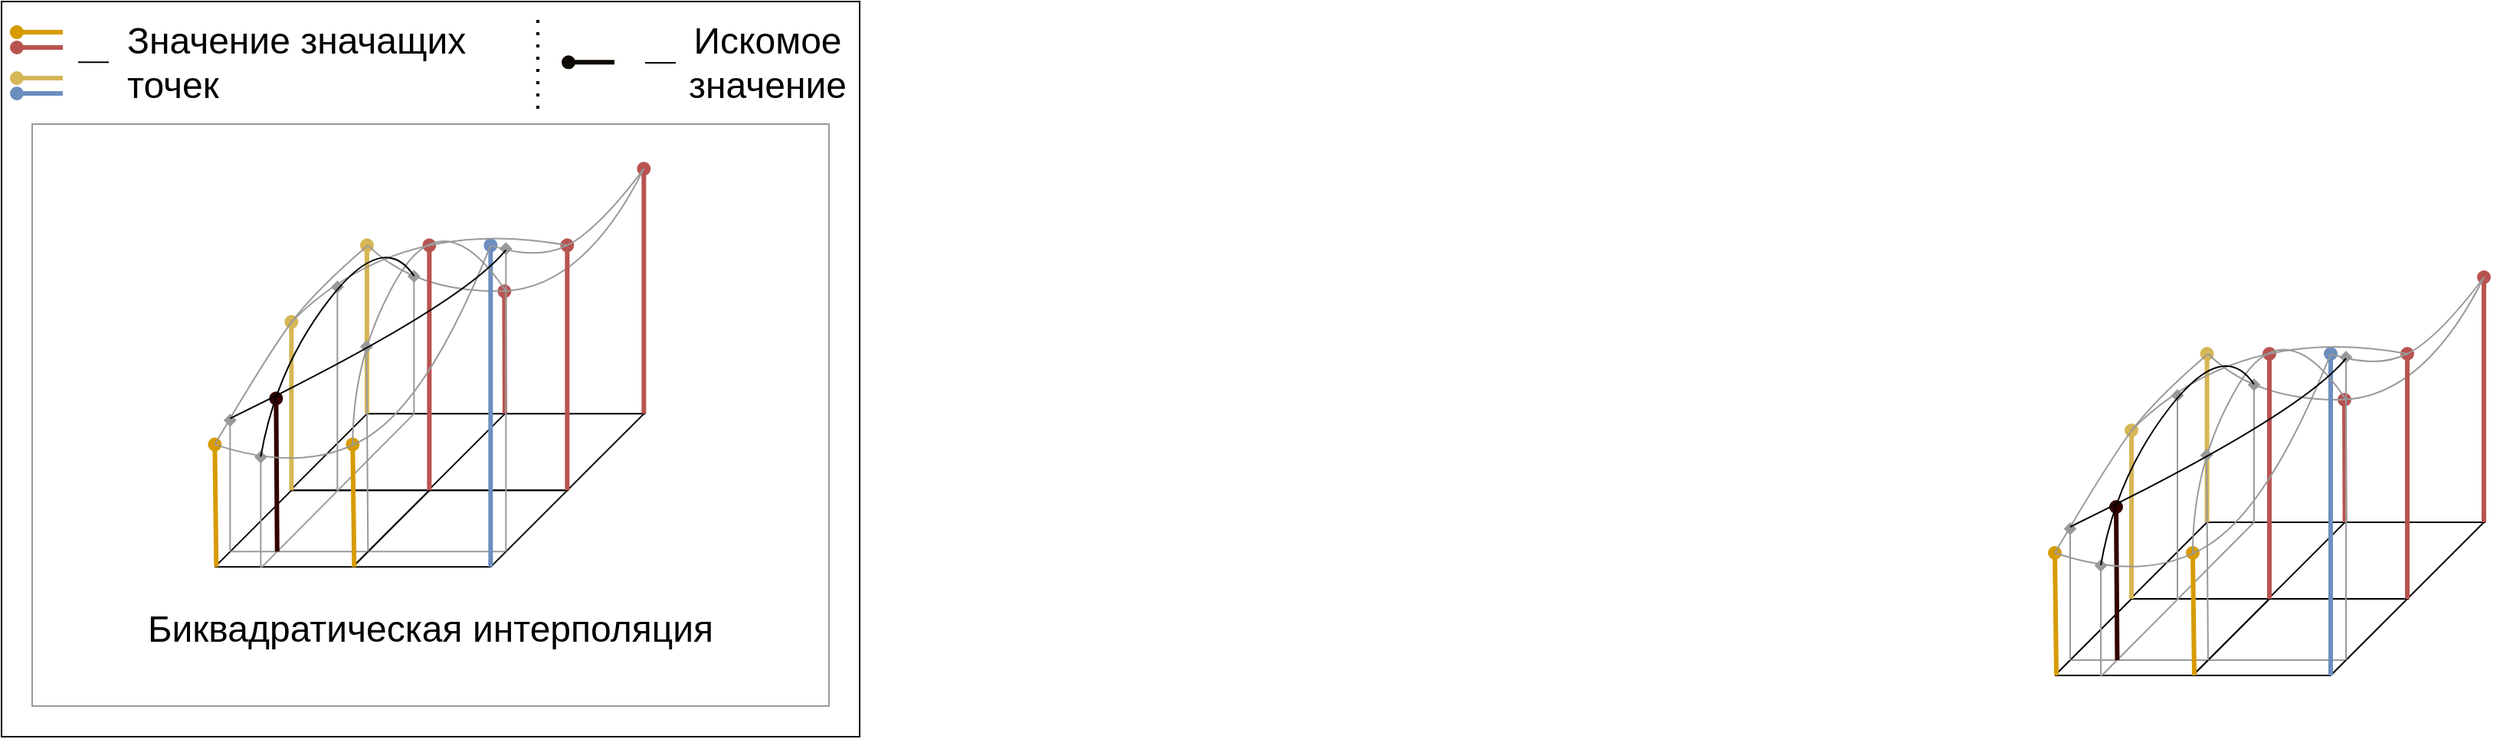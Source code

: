 <mxfile version="14.6.7" type="device"><diagram id="-4lXqh-0PWL5ccS_a5Df" name="Page-1"><mxGraphModel dx="2370" dy="1175" grid="1" gridSize="10" guides="1" tooltips="1" connect="1" arrows="1" fold="1" page="1" pageScale="1" pageWidth="1169" pageHeight="827" math="0" shadow="0"><root><mxCell id="0"/><mxCell id="1" parent="0"/><mxCell id="HJSxzOpYitFrwOsImRiP-1" value="" style="rounded=0;whiteSpace=wrap;html=1;" parent="1" vertex="1"><mxGeometry x="200" y="120" width="560" height="480" as="geometry"/></mxCell><mxCell id="HJSxzOpYitFrwOsImRiP-3" value="" style="rounded=0;whiteSpace=wrap;html=1;strokeColor=#999999;" parent="1" vertex="1"><mxGeometry x="220" y="200" width="520" height="380" as="geometry"/></mxCell><mxCell id="HJSxzOpYitFrwOsImRiP-25" value="" style="endArrow=oval;html=1;entryX=0;entryY=0.5;entryDx=0;entryDy=0;endFill=1;strokeWidth=3;fillColor=#ffe6cc;strokeColor=#d79b00;" parent="1" edge="1"><mxGeometry width="50" height="50" relative="1" as="geometry"><mxPoint x="240" y="140" as="sourcePoint"/><mxPoint x="210" y="140" as="targetPoint"/></mxGeometry></mxCell><mxCell id="HJSxzOpYitFrwOsImRiP-26" value="" style="endArrow=oval;html=1;endFill=1;strokeWidth=3;fillColor=#dae8fc;strokeColor=#6c8ebf;entryX=0;entryY=0.5;entryDx=0;entryDy=0;" parent="1" edge="1"><mxGeometry width="50" height="50" relative="1" as="geometry"><mxPoint x="240" y="180" as="sourcePoint"/><mxPoint x="210" y="180" as="targetPoint"/></mxGeometry></mxCell><mxCell id="HJSxzOpYitFrwOsImRiP-29" value="" style="endArrow=none;html=1;strokeWidth=1;fontSize=25;entryX=1;entryY=0.5;entryDx=0;entryDy=0;exitX=0;exitY=0.5;exitDx=0;exitDy=0;" parent="1" edge="1"><mxGeometry width="50" height="50" relative="1" as="geometry"><mxPoint x="250" y="159.66" as="sourcePoint"/><mxPoint x="270" y="159.66" as="targetPoint"/></mxGeometry></mxCell><mxCell id="HJSxzOpYitFrwOsImRiP-32" value="Значение значащих&lt;br&gt;точек" style="text;html=1;strokeColor=none;fillColor=none;align=left;verticalAlign=middle;whiteSpace=wrap;rounded=0;labelBackgroundColor=none;fontSize=24;" parent="1" vertex="1"><mxGeometry x="280" y="150" width="350" height="20" as="geometry"/></mxCell><mxCell id="HJSxzOpYitFrwOsImRiP-40" value="" style="endArrow=none;html=1;strokeWidth=1;fontSize=24;entryX=1;entryY=0.5;entryDx=0;entryDy=0;exitX=0;exitY=0.5;exitDx=0;exitDy=0;" parent="1" edge="1"><mxGeometry width="50" height="50" relative="1" as="geometry"><mxPoint x="620" y="160" as="sourcePoint"/><mxPoint x="640" y="160" as="targetPoint"/></mxGeometry></mxCell><mxCell id="HJSxzOpYitFrwOsImRiP-41" value="Искомое значение" style="text;html=1;strokeColor=none;fillColor=none;align=center;verticalAlign=middle;whiteSpace=wrap;rounded=0;labelBackgroundColor=none;fontSize=24;" parent="1" vertex="1"><mxGeometry x="650" y="150" width="100" height="20" as="geometry"/></mxCell><mxCell id="HJSxzOpYitFrwOsImRiP-47" value="" style="endArrow=none;dashed=1;html=1;dashPattern=1 3;strokeWidth=2;fontSize=24;entryX=0.5;entryY=0;entryDx=0;entryDy=0;exitX=0.5;exitY=1;exitDx=0;exitDy=0;" parent="1" edge="1"><mxGeometry width="50" height="50" relative="1" as="geometry"><mxPoint x="550" y="190" as="sourcePoint"/><mxPoint x="550" y="130" as="targetPoint"/></mxGeometry></mxCell><mxCell id="CwhHVLE3A6wvsUV2nrfS-10" value="" style="group" parent="1" vertex="1" connectable="0"><mxGeometry x="240.0" y="240" width="660" height="330" as="geometry"/></mxCell><mxCell id="HJSxzOpYitFrwOsImRiP-18" value="Биквадратическая интерполяция" style="text;html=1;strokeColor=none;fillColor=none;align=center;verticalAlign=middle;whiteSpace=wrap;rounded=0;labelBackgroundColor=none;fontSize=24;" parent="CwhHVLE3A6wvsUV2nrfS-10" vertex="1"><mxGeometry x="20" y="280" width="440" height="20" as="geometry"/></mxCell><mxCell id="CwhHVLE3A6wvsUV2nrfS-17" value="" style="endArrow=oval;html=1;entryX=0;entryY=0.5;entryDx=0;entryDy=0;endFill=1;strokeWidth=3;fillColor=#ffe6cc;strokeColor=#0D0900;" parent="1" edge="1"><mxGeometry width="50" height="50" relative="1" as="geometry"><mxPoint x="600" y="159.66" as="sourcePoint"/><mxPoint x="570" y="159.66" as="targetPoint"/></mxGeometry></mxCell><mxCell id="w45hjgd6UTXqlvElqUaR-13" value="" style="endArrow=oval;html=1;entryX=0;entryY=0.5;entryDx=0;entryDy=0;endFill=1;strokeWidth=3;fillColor=#ffe6cc;strokeColor=#d79b00;" parent="1" edge="1"><mxGeometry width="50" height="50" relative="1" as="geometry"><mxPoint x="240" y="140" as="sourcePoint"/><mxPoint x="210" y="140" as="targetPoint"/></mxGeometry></mxCell><mxCell id="w45hjgd6UTXqlvElqUaR-14" value="" style="endArrow=oval;html=1;entryX=0;entryY=0.5;entryDx=0;entryDy=0;endFill=1;strokeWidth=3;fillColor=#f8cecc;strokeColor=#b85450;" parent="1" edge="1"><mxGeometry width="50" height="50" relative="1" as="geometry"><mxPoint x="240" y="150" as="sourcePoint"/><mxPoint x="210" y="150" as="targetPoint"/></mxGeometry></mxCell><mxCell id="w45hjgd6UTXqlvElqUaR-36" value="" style="endArrow=oval;html=1;entryX=0;entryY=0.5;entryDx=0;entryDy=0;endFill=1;strokeWidth=3;fillColor=#fff2cc;strokeColor=#d6b656;" parent="1" edge="1"><mxGeometry width="50" height="50" relative="1" as="geometry"><mxPoint x="240" y="170.0" as="sourcePoint"/><mxPoint x="210" y="170.0" as="targetPoint"/></mxGeometry></mxCell><mxCell id="VWwX7R0DvCeg-Mqcx3G7-16" value="" style="endArrow=none;html=1;" edge="1" parent="1"><mxGeometry width="50" height="50" relative="1" as="geometry"><mxPoint x="388.46" y="439.17" as="sourcePoint"/><mxPoint x="438.46" y="389.17" as="targetPoint"/></mxGeometry></mxCell><mxCell id="VWwX7R0DvCeg-Mqcx3G7-17" value="" style="endArrow=none;html=1;" edge="1" parent="1"><mxGeometry width="50" height="50" relative="1" as="geometry"><mxPoint x="478.46" y="439.17" as="sourcePoint"/><mxPoint x="528.46" y="389.17" as="targetPoint"/></mxGeometry></mxCell><mxCell id="VWwX7R0DvCeg-Mqcx3G7-18" value="" style="endArrow=none;html=1;" edge="1" parent="1"><mxGeometry width="50" height="50" relative="1" as="geometry"><mxPoint x="529.46" y="389.17" as="sourcePoint"/><mxPoint x="438.46" y="389.17" as="targetPoint"/></mxGeometry></mxCell><mxCell id="VWwX7R0DvCeg-Mqcx3G7-19" value="" style="endArrow=none;html=1;" edge="1" parent="1"><mxGeometry width="50" height="50" relative="1" as="geometry"><mxPoint x="388.46" y="439.17" as="sourcePoint"/><mxPoint x="478.46" y="439.17" as="targetPoint"/></mxGeometry></mxCell><mxCell id="VWwX7R0DvCeg-Mqcx3G7-21" value="" style="endArrow=oval;html=1;endFill=1;strokeWidth=3;fillColor=#fff2cc;strokeColor=#d6b656;" edge="1" parent="1"><mxGeometry width="50" height="50" relative="1" as="geometry"><mxPoint x="438.46" y="389.17" as="sourcePoint"/><mxPoint x="438.46" y="279.17" as="targetPoint"/></mxGeometry></mxCell><mxCell id="VWwX7R0DvCeg-Mqcx3G7-22" value="" style="endArrow=oval;html=1;endFill=1;strokeWidth=3;fillColor=#f8cecc;strokeColor=#b85450;" edge="1" parent="1"><mxGeometry width="50" height="50" relative="1" as="geometry"><mxPoint x="528.46" y="389.17" as="sourcePoint"/><mxPoint x="528.17" y="309.17" as="targetPoint"/></mxGeometry></mxCell><mxCell id="VWwX7R0DvCeg-Mqcx3G7-59" value="" style="endArrow=none;html=1;" edge="1" parent="1"><mxGeometry width="50" height="50" relative="1" as="geometry"><mxPoint x="569.17" y="439.17" as="sourcePoint"/><mxPoint x="619.17" y="389.17" as="targetPoint"/></mxGeometry></mxCell><mxCell id="VWwX7R0DvCeg-Mqcx3G7-60" value="" style="endArrow=none;html=1;" edge="1" parent="1"><mxGeometry width="50" height="50" relative="1" as="geometry"><mxPoint x="620.17" y="389.17" as="sourcePoint"/><mxPoint x="529.17" y="389.17" as="targetPoint"/></mxGeometry></mxCell><mxCell id="VWwX7R0DvCeg-Mqcx3G7-61" value="" style="endArrow=none;html=1;" edge="1" parent="1"><mxGeometry width="50" height="50" relative="1" as="geometry"><mxPoint x="479.17" y="439.17" as="sourcePoint"/><mxPoint x="569.17" y="439.17" as="targetPoint"/></mxGeometry></mxCell><mxCell id="VWwX7R0DvCeg-Mqcx3G7-64" value="" style="endArrow=oval;html=1;endFill=1;strokeWidth=3;fillColor=#f8cecc;strokeColor=#b85450;" edge="1" parent="1"><mxGeometry width="50" height="50" relative="1" as="geometry"><mxPoint x="619.17" y="389.17" as="sourcePoint"/><mxPoint x="619.17" y="229.17" as="targetPoint"/></mxGeometry></mxCell><mxCell id="VWwX7R0DvCeg-Mqcx3G7-79" value="" style="endArrow=none;html=1;" edge="1" parent="1"><mxGeometry width="50" height="50" relative="1" as="geometry"><mxPoint x="339.17" y="489.17" as="sourcePoint"/><mxPoint x="389.17" y="439.17" as="targetPoint"/></mxGeometry></mxCell><mxCell id="VWwX7R0DvCeg-Mqcx3G7-80" value="" style="endArrow=none;html=1;" edge="1" parent="1"><mxGeometry width="50" height="50" relative="1" as="geometry"><mxPoint x="429.17" y="489.17" as="sourcePoint"/><mxPoint x="479.17" y="439.17" as="targetPoint"/></mxGeometry></mxCell><mxCell id="VWwX7R0DvCeg-Mqcx3G7-81" value="" style="endArrow=none;html=1;" edge="1" parent="1"><mxGeometry width="50" height="50" relative="1" as="geometry"><mxPoint x="480.17" y="439.17" as="sourcePoint"/><mxPoint x="389.17" y="439.17" as="targetPoint"/></mxGeometry></mxCell><mxCell id="VWwX7R0DvCeg-Mqcx3G7-82" value="" style="endArrow=none;html=1;" edge="1" parent="1"><mxGeometry width="50" height="50" relative="1" as="geometry"><mxPoint x="339.17" y="489.17" as="sourcePoint"/><mxPoint x="429.17" y="489.17" as="targetPoint"/></mxGeometry></mxCell><mxCell id="VWwX7R0DvCeg-Mqcx3G7-83" value="" style="endArrow=oval;html=1;endFill=1;strokeWidth=3;fillColor=#ffe6cc;strokeColor=#d79b00;" edge="1" parent="1"><mxGeometry width="50" height="50" relative="1" as="geometry"><mxPoint x="340.17" y="489.17" as="sourcePoint"/><mxPoint x="339.17" y="409.17" as="targetPoint"/></mxGeometry></mxCell><mxCell id="VWwX7R0DvCeg-Mqcx3G7-84" value="" style="endArrow=oval;html=1;endFill=1;strokeWidth=3;fillColor=#fff2cc;strokeColor=#d6b656;" edge="1" parent="1"><mxGeometry width="50" height="50" relative="1" as="geometry"><mxPoint x="389.17" y="439.17" as="sourcePoint"/><mxPoint x="389.17" y="329.17" as="targetPoint"/></mxGeometry></mxCell><mxCell id="VWwX7R0DvCeg-Mqcx3G7-86" value="" style="endArrow=none;html=1;strokeColor=#999999;" edge="1" parent="1"><mxGeometry width="50" height="50" relative="1" as="geometry"><mxPoint x="369.88" y="489.17" as="sourcePoint"/><mxPoint x="469.17" y="389.17" as="targetPoint"/></mxGeometry></mxCell><mxCell id="VWwX7R0DvCeg-Mqcx3G7-87" value="" style="endArrow=none;html=1;strokeColor=#999999;" edge="1" parent="1"><mxGeometry width="50" height="50" relative="1" as="geometry"><mxPoint x="349.88" y="479.17" as="sourcePoint"/><mxPoint x="529.17" y="479.17" as="targetPoint"/></mxGeometry></mxCell><mxCell id="VWwX7R0DvCeg-Mqcx3G7-99" value="" style="endArrow=oval;html=1;endFill=1;strokeWidth=3;fillColor=#dae8fc;strokeColor=#330000;" edge="1" parent="1"><mxGeometry width="50" height="50" relative="1" as="geometry"><mxPoint x="379.88" y="479.17" as="sourcePoint"/><mxPoint x="379.17" y="379.17" as="targetPoint"/></mxGeometry></mxCell><mxCell id="VWwX7R0DvCeg-Mqcx3G7-100" value="" style="endArrow=none;html=1;" edge="1" parent="1"><mxGeometry width="50" height="50" relative="1" as="geometry"><mxPoint x="429.17" y="489.17" as="sourcePoint"/><mxPoint x="479.17" y="439.17" as="targetPoint"/></mxGeometry></mxCell><mxCell id="VWwX7R0DvCeg-Mqcx3G7-101" value="" style="endArrow=none;html=1;" edge="1" parent="1"><mxGeometry width="50" height="50" relative="1" as="geometry"><mxPoint x="519.17" y="489.17" as="sourcePoint"/><mxPoint x="569.17" y="439.17" as="targetPoint"/></mxGeometry></mxCell><mxCell id="VWwX7R0DvCeg-Mqcx3G7-102" value="" style="endArrow=none;html=1;" edge="1" parent="1"><mxGeometry width="50" height="50" relative="1" as="geometry"><mxPoint x="570.17" y="439.17" as="sourcePoint"/><mxPoint x="479.17" y="439.17" as="targetPoint"/></mxGeometry></mxCell><mxCell id="VWwX7R0DvCeg-Mqcx3G7-103" value="" style="endArrow=none;html=1;" edge="1" parent="1"><mxGeometry width="50" height="50" relative="1" as="geometry"><mxPoint x="429.17" y="489.17" as="sourcePoint"/><mxPoint x="519.17" y="489.17" as="targetPoint"/></mxGeometry></mxCell><mxCell id="VWwX7R0DvCeg-Mqcx3G7-104" value="" style="endArrow=oval;html=1;endFill=1;strokeWidth=3;fillColor=#ffe6cc;strokeColor=#d79b00;" edge="1" parent="1"><mxGeometry width="50" height="50" relative="1" as="geometry"><mxPoint x="430.17" y="489.17" as="sourcePoint"/><mxPoint x="429.17" y="409.17" as="targetPoint"/></mxGeometry></mxCell><mxCell id="VWwX7R0DvCeg-Mqcx3G7-122" value="" style="curved=1;endArrow=none;html=1;strokeColor=#999999;endFill=0;" edge="1" parent="1"><mxGeometry width="50" height="50" relative="1" as="geometry"><mxPoint x="339.17" y="409.17" as="sourcePoint"/><mxPoint x="439.17" y="279.17" as="targetPoint"/><Array as="points"><mxPoint x="373.17" y="351.17"/><mxPoint x="404.17" y="309.17"/></Array></mxGeometry></mxCell><mxCell id="VWwX7R0DvCeg-Mqcx3G7-127" value="" style="curved=1;endArrow=none;html=1;strokeColor=#999999;endFill=0;" edge="1" parent="1"><mxGeometry width="50" height="50" relative="1" as="geometry"><mxPoint x="439.17" y="279.17" as="sourcePoint"/><mxPoint x="619.17" y="229.17" as="targetPoint"/><Array as="points"><mxPoint x="469.17" y="309.17"/><mxPoint x="579.17" y="309.17"/></Array></mxGeometry></mxCell><mxCell id="VWwX7R0DvCeg-Mqcx3G7-128" value="" style="endArrow=oval;html=1;endFill=1;strokeWidth=3;fillColor=#f8cecc;strokeColor=#b85450;" edge="1" parent="1"><mxGeometry width="50" height="50" relative="1" as="geometry"><mxPoint x="479.17" y="439.17" as="sourcePoint"/><mxPoint x="479.17" y="279.17" as="targetPoint"/></mxGeometry></mxCell><mxCell id="VWwX7R0DvCeg-Mqcx3G7-129" value="" style="endArrow=oval;html=1;endFill=1;strokeWidth=3;fillColor=#f8cecc;strokeColor=#b85450;" edge="1" parent="1"><mxGeometry width="50" height="50" relative="1" as="geometry"><mxPoint x="569.17" y="439.17" as="sourcePoint"/><mxPoint x="569.17" y="279.17" as="targetPoint"/></mxGeometry></mxCell><mxCell id="VWwX7R0DvCeg-Mqcx3G7-130" value="" style="endArrow=oval;html=1;endFill=1;strokeWidth=3;fillColor=#dae8fc;strokeColor=#6c8ebf;" edge="1" parent="1"><mxGeometry width="50" height="50" relative="1" as="geometry"><mxPoint x="519.17" y="489.17" as="sourcePoint"/><mxPoint x="519.17" y="279.17" as="targetPoint"/></mxGeometry></mxCell><mxCell id="VWwX7R0DvCeg-Mqcx3G7-132" value="" style="curved=1;endArrow=none;html=1;strokeColor=#999999;endFill=0;" edge="1" parent="1"><mxGeometry width="50" height="50" relative="1" as="geometry"><mxPoint x="429.17" y="409.17" as="sourcePoint"/><mxPoint x="529.17" y="309.17" as="targetPoint"/><Array as="points"><mxPoint x="429.17" y="349.17"/><mxPoint x="489.17" y="249.17"/></Array></mxGeometry></mxCell><mxCell id="VWwX7R0DvCeg-Mqcx3G7-133" value="" style="curved=1;endArrow=none;html=1;strokeColor=#999999;endFill=0;" edge="1" parent="1"><mxGeometry width="50" height="50" relative="1" as="geometry"><mxPoint x="519.17" y="279.17" as="sourcePoint"/><mxPoint x="619.17" y="229.17" as="targetPoint"/><Array as="points"><mxPoint x="549.17" y="289.17"/><mxPoint x="589.17" y="269.17"/></Array></mxGeometry></mxCell><mxCell id="VWwX7R0DvCeg-Mqcx3G7-134" value="" style="curved=1;endArrow=none;html=1;strokeColor=#999999;endFill=0;" edge="1" parent="1"><mxGeometry width="50" height="50" relative="1" as="geometry"><mxPoint x="389.17" y="329.17" as="sourcePoint"/><mxPoint x="569.17" y="279.17" as="targetPoint"/><Array as="points"><mxPoint x="459.17" y="259.17"/></Array></mxGeometry></mxCell><mxCell id="VWwX7R0DvCeg-Mqcx3G7-135" value="" style="curved=1;endArrow=none;html=1;strokeColor=#999999;endFill=0;" edge="1" parent="1"><mxGeometry width="50" height="50" relative="1" as="geometry"><mxPoint x="339.17" y="409.17" as="sourcePoint"/><mxPoint x="519.17" y="279.17" as="targetPoint"/><Array as="points"><mxPoint x="399.17" y="429.17"/><mxPoint x="479.17" y="379.17"/></Array></mxGeometry></mxCell><mxCell id="VWwX7R0DvCeg-Mqcx3G7-137" value="" style="endArrow=diamond;html=1;strokeColor=#999999;endFill=1;" edge="1" parent="1"><mxGeometry width="50" height="50" relative="1" as="geometry"><mxPoint x="369.17" y="489.97" as="sourcePoint"/><mxPoint x="369.17" y="413.17" as="targetPoint"/></mxGeometry></mxCell><mxCell id="VWwX7R0DvCeg-Mqcx3G7-138" value="" style="endArrow=diamond;html=1;strokeColor=#999999;endFill=1;" edge="1" parent="1"><mxGeometry width="50" height="50" relative="1" as="geometry"><mxPoint x="349.17" y="479.17" as="sourcePoint"/><mxPoint x="349.17" y="389.17" as="targetPoint"/></mxGeometry></mxCell><mxCell id="VWwX7R0DvCeg-Mqcx3G7-139" value="" style="endArrow=diamond;html=1;strokeColor=#999999;endFill=1;" edge="1" parent="1"><mxGeometry width="50" height="50" relative="1" as="geometry"><mxPoint x="529.17" y="479.17" as="sourcePoint"/><mxPoint x="529.17" y="277.17" as="targetPoint"/></mxGeometry></mxCell><mxCell id="VWwX7R0DvCeg-Mqcx3G7-140" value="" style="endArrow=diamond;html=1;strokeColor=#999999;endFill=1;" edge="1" parent="1"><mxGeometry width="50" height="50" relative="1" as="geometry"><mxPoint x="439.17" y="479.17" as="sourcePoint"/><mxPoint x="438.17" y="341.17" as="targetPoint"/></mxGeometry></mxCell><mxCell id="VWwX7R0DvCeg-Mqcx3G7-142" value="" style="endArrow=none;html=1;strokeColor=#999999;startArrow=diamond;startFill=1;" edge="1" parent="1"><mxGeometry width="50" height="50" relative="1" as="geometry"><mxPoint x="419.17" y="302.17" as="sourcePoint"/><mxPoint x="419.17" y="439.17" as="targetPoint"/></mxGeometry></mxCell><mxCell id="VWwX7R0DvCeg-Mqcx3G7-143" value="" style="endArrow=none;html=1;strokeColor=#999999;endFill=0;startArrow=diamond;startFill=1;" edge="1" parent="1"><mxGeometry width="50" height="50" relative="1" as="geometry"><mxPoint x="469.17" y="295.17" as="sourcePoint"/><mxPoint x="469.17" y="389.17" as="targetPoint"/></mxGeometry></mxCell><mxCell id="VWwX7R0DvCeg-Mqcx3G7-144" value="" style="curved=1;endArrow=none;html=1;endFill=0;" edge="1" parent="1"><mxGeometry width="50" height="50" relative="1" as="geometry"><mxPoint x="369.17" y="417.17" as="sourcePoint"/><mxPoint x="469.17" y="299.17" as="targetPoint"/><Array as="points"><mxPoint x="379.17" y="359.17"/><mxPoint x="449.17" y="269.17"/></Array></mxGeometry></mxCell><mxCell id="VWwX7R0DvCeg-Mqcx3G7-145" value="" style="curved=1;endArrow=none;html=1;strokeColor=#000000;endFill=0;" edge="1" parent="1"><mxGeometry width="50" height="50" relative="1" as="geometry"><mxPoint x="349.17" y="392.17" as="sourcePoint"/><mxPoint x="529.17" y="282.17" as="targetPoint"/><Array as="points"><mxPoint x="499.17" y="319.17"/></Array></mxGeometry></mxCell><mxCell id="VWwX7R0DvCeg-Mqcx3G7-146" value="" style="endArrow=none;html=1;" edge="1" parent="1"><mxGeometry width="50" height="50" relative="1" as="geometry"><mxPoint x="1589.29" y="510" as="sourcePoint"/><mxPoint x="1639.29" y="460" as="targetPoint"/></mxGeometry></mxCell><mxCell id="VWwX7R0DvCeg-Mqcx3G7-147" value="" style="endArrow=none;html=1;" edge="1" parent="1"><mxGeometry width="50" height="50" relative="1" as="geometry"><mxPoint x="1679.29" y="510" as="sourcePoint"/><mxPoint x="1729.29" y="460" as="targetPoint"/></mxGeometry></mxCell><mxCell id="VWwX7R0DvCeg-Mqcx3G7-148" value="" style="endArrow=none;html=1;" edge="1" parent="1"><mxGeometry width="50" height="50" relative="1" as="geometry"><mxPoint x="1730.29" y="460" as="sourcePoint"/><mxPoint x="1639.29" y="460" as="targetPoint"/></mxGeometry></mxCell><mxCell id="VWwX7R0DvCeg-Mqcx3G7-149" value="" style="endArrow=none;html=1;" edge="1" parent="1"><mxGeometry width="50" height="50" relative="1" as="geometry"><mxPoint x="1589.29" y="510" as="sourcePoint"/><mxPoint x="1679.29" y="510" as="targetPoint"/></mxGeometry></mxCell><mxCell id="VWwX7R0DvCeg-Mqcx3G7-150" value="" style="endArrow=oval;html=1;endFill=1;strokeWidth=3;fillColor=#fff2cc;strokeColor=#d6b656;" edge="1" parent="1"><mxGeometry width="50" height="50" relative="1" as="geometry"><mxPoint x="1639.29" y="460" as="sourcePoint"/><mxPoint x="1639.29" y="350" as="targetPoint"/></mxGeometry></mxCell><mxCell id="VWwX7R0DvCeg-Mqcx3G7-151" value="" style="endArrow=oval;html=1;endFill=1;strokeWidth=3;fillColor=#f8cecc;strokeColor=#b85450;" edge="1" parent="1"><mxGeometry width="50" height="50" relative="1" as="geometry"><mxPoint x="1729.29" y="460" as="sourcePoint"/><mxPoint x="1729" y="380" as="targetPoint"/></mxGeometry></mxCell><mxCell id="VWwX7R0DvCeg-Mqcx3G7-152" value="" style="endArrow=none;html=1;" edge="1" parent="1"><mxGeometry width="50" height="50" relative="1" as="geometry"><mxPoint x="1770" y="510" as="sourcePoint"/><mxPoint x="1820" y="460" as="targetPoint"/></mxGeometry></mxCell><mxCell id="VWwX7R0DvCeg-Mqcx3G7-153" value="" style="endArrow=none;html=1;" edge="1" parent="1"><mxGeometry width="50" height="50" relative="1" as="geometry"><mxPoint x="1821" y="460" as="sourcePoint"/><mxPoint x="1730" y="460" as="targetPoint"/></mxGeometry></mxCell><mxCell id="VWwX7R0DvCeg-Mqcx3G7-154" value="" style="endArrow=none;html=1;" edge="1" parent="1"><mxGeometry width="50" height="50" relative="1" as="geometry"><mxPoint x="1680" y="510" as="sourcePoint"/><mxPoint x="1770" y="510" as="targetPoint"/></mxGeometry></mxCell><mxCell id="VWwX7R0DvCeg-Mqcx3G7-155" value="" style="endArrow=oval;html=1;endFill=1;strokeWidth=3;fillColor=#f8cecc;strokeColor=#b85450;" edge="1" parent="1"><mxGeometry width="50" height="50" relative="1" as="geometry"><mxPoint x="1820" y="460" as="sourcePoint"/><mxPoint x="1820" y="300" as="targetPoint"/></mxGeometry></mxCell><mxCell id="VWwX7R0DvCeg-Mqcx3G7-156" value="" style="endArrow=none;html=1;" edge="1" parent="1"><mxGeometry width="50" height="50" relative="1" as="geometry"><mxPoint x="1540" y="560" as="sourcePoint"/><mxPoint x="1590" y="510" as="targetPoint"/></mxGeometry></mxCell><mxCell id="VWwX7R0DvCeg-Mqcx3G7-157" value="" style="endArrow=none;html=1;" edge="1" parent="1"><mxGeometry width="50" height="50" relative="1" as="geometry"><mxPoint x="1630" y="560" as="sourcePoint"/><mxPoint x="1680" y="510" as="targetPoint"/></mxGeometry></mxCell><mxCell id="VWwX7R0DvCeg-Mqcx3G7-158" value="" style="endArrow=none;html=1;" edge="1" parent="1"><mxGeometry width="50" height="50" relative="1" as="geometry"><mxPoint x="1681" y="510" as="sourcePoint"/><mxPoint x="1590" y="510" as="targetPoint"/></mxGeometry></mxCell><mxCell id="VWwX7R0DvCeg-Mqcx3G7-159" value="" style="endArrow=none;html=1;" edge="1" parent="1"><mxGeometry width="50" height="50" relative="1" as="geometry"><mxPoint x="1540" y="560" as="sourcePoint"/><mxPoint x="1630" y="560" as="targetPoint"/></mxGeometry></mxCell><mxCell id="VWwX7R0DvCeg-Mqcx3G7-160" value="" style="endArrow=oval;html=1;endFill=1;strokeWidth=3;fillColor=#ffe6cc;strokeColor=#d79b00;" edge="1" parent="1"><mxGeometry width="50" height="50" relative="1" as="geometry"><mxPoint x="1541" y="560" as="sourcePoint"/><mxPoint x="1540" y="480" as="targetPoint"/></mxGeometry></mxCell><mxCell id="VWwX7R0DvCeg-Mqcx3G7-161" value="" style="endArrow=oval;html=1;endFill=1;strokeWidth=3;fillColor=#fff2cc;strokeColor=#d6b656;" edge="1" parent="1"><mxGeometry width="50" height="50" relative="1" as="geometry"><mxPoint x="1590" y="510" as="sourcePoint"/><mxPoint x="1590" y="400" as="targetPoint"/></mxGeometry></mxCell><mxCell id="VWwX7R0DvCeg-Mqcx3G7-162" value="" style="endArrow=none;html=1;strokeColor=#999999;" edge="1" parent="1"><mxGeometry width="50" height="50" relative="1" as="geometry"><mxPoint x="1570.71" y="560" as="sourcePoint"/><mxPoint x="1670" y="460" as="targetPoint"/></mxGeometry></mxCell><mxCell id="VWwX7R0DvCeg-Mqcx3G7-163" value="" style="endArrow=none;html=1;strokeColor=#999999;" edge="1" parent="1"><mxGeometry width="50" height="50" relative="1" as="geometry"><mxPoint x="1550.71" y="550" as="sourcePoint"/><mxPoint x="1730" y="550" as="targetPoint"/></mxGeometry></mxCell><mxCell id="VWwX7R0DvCeg-Mqcx3G7-164" value="" style="endArrow=oval;html=1;endFill=1;strokeWidth=3;fillColor=#dae8fc;strokeColor=#330000;" edge="1" parent="1"><mxGeometry width="50" height="50" relative="1" as="geometry"><mxPoint x="1580.71" y="550" as="sourcePoint"/><mxPoint x="1580" y="450" as="targetPoint"/></mxGeometry></mxCell><mxCell id="VWwX7R0DvCeg-Mqcx3G7-165" value="" style="endArrow=none;html=1;" edge="1" parent="1"><mxGeometry width="50" height="50" relative="1" as="geometry"><mxPoint x="1630" y="560" as="sourcePoint"/><mxPoint x="1680" y="510" as="targetPoint"/></mxGeometry></mxCell><mxCell id="VWwX7R0DvCeg-Mqcx3G7-166" value="" style="endArrow=none;html=1;" edge="1" parent="1"><mxGeometry width="50" height="50" relative="1" as="geometry"><mxPoint x="1720" y="560" as="sourcePoint"/><mxPoint x="1770" y="510" as="targetPoint"/></mxGeometry></mxCell><mxCell id="VWwX7R0DvCeg-Mqcx3G7-167" value="" style="endArrow=none;html=1;" edge="1" parent="1"><mxGeometry width="50" height="50" relative="1" as="geometry"><mxPoint x="1771" y="510" as="sourcePoint"/><mxPoint x="1680" y="510" as="targetPoint"/></mxGeometry></mxCell><mxCell id="VWwX7R0DvCeg-Mqcx3G7-168" value="" style="endArrow=none;html=1;" edge="1" parent="1"><mxGeometry width="50" height="50" relative="1" as="geometry"><mxPoint x="1630" y="560" as="sourcePoint"/><mxPoint x="1720" y="560" as="targetPoint"/></mxGeometry></mxCell><mxCell id="VWwX7R0DvCeg-Mqcx3G7-169" value="" style="endArrow=oval;html=1;endFill=1;strokeWidth=3;fillColor=#ffe6cc;strokeColor=#d79b00;" edge="1" parent="1"><mxGeometry width="50" height="50" relative="1" as="geometry"><mxPoint x="1631" y="560" as="sourcePoint"/><mxPoint x="1630" y="480" as="targetPoint"/></mxGeometry></mxCell><mxCell id="VWwX7R0DvCeg-Mqcx3G7-170" value="" style="curved=1;endArrow=none;html=1;strokeColor=#999999;endFill=0;" edge="1" parent="1"><mxGeometry width="50" height="50" relative="1" as="geometry"><mxPoint x="1540" y="480" as="sourcePoint"/><mxPoint x="1640" y="350" as="targetPoint"/><Array as="points"><mxPoint x="1574" y="422"/><mxPoint x="1605" y="380"/></Array></mxGeometry></mxCell><mxCell id="VWwX7R0DvCeg-Mqcx3G7-171" value="" style="curved=1;endArrow=none;html=1;strokeColor=#999999;endFill=0;" edge="1" parent="1"><mxGeometry width="50" height="50" relative="1" as="geometry"><mxPoint x="1640" y="350" as="sourcePoint"/><mxPoint x="1820" y="300" as="targetPoint"/><Array as="points"><mxPoint x="1670" y="380"/><mxPoint x="1780" y="380"/></Array></mxGeometry></mxCell><mxCell id="VWwX7R0DvCeg-Mqcx3G7-172" value="" style="endArrow=oval;html=1;endFill=1;strokeWidth=3;fillColor=#f8cecc;strokeColor=#b85450;" edge="1" parent="1"><mxGeometry width="50" height="50" relative="1" as="geometry"><mxPoint x="1680" y="510" as="sourcePoint"/><mxPoint x="1680" y="350" as="targetPoint"/></mxGeometry></mxCell><mxCell id="VWwX7R0DvCeg-Mqcx3G7-173" value="" style="endArrow=oval;html=1;endFill=1;strokeWidth=3;fillColor=#f8cecc;strokeColor=#b85450;" edge="1" parent="1"><mxGeometry width="50" height="50" relative="1" as="geometry"><mxPoint x="1770" y="510" as="sourcePoint"/><mxPoint x="1770" y="350" as="targetPoint"/></mxGeometry></mxCell><mxCell id="VWwX7R0DvCeg-Mqcx3G7-174" value="" style="endArrow=oval;html=1;endFill=1;strokeWidth=3;fillColor=#dae8fc;strokeColor=#6c8ebf;" edge="1" parent="1"><mxGeometry width="50" height="50" relative="1" as="geometry"><mxPoint x="1720" y="560" as="sourcePoint"/><mxPoint x="1720" y="350" as="targetPoint"/></mxGeometry></mxCell><mxCell id="VWwX7R0DvCeg-Mqcx3G7-175" value="" style="curved=1;endArrow=none;html=1;strokeColor=#999999;endFill=0;" edge="1" parent="1"><mxGeometry width="50" height="50" relative="1" as="geometry"><mxPoint x="1630" y="480" as="sourcePoint"/><mxPoint x="1730" y="380" as="targetPoint"/><Array as="points"><mxPoint x="1630" y="420"/><mxPoint x="1690" y="320"/></Array></mxGeometry></mxCell><mxCell id="VWwX7R0DvCeg-Mqcx3G7-176" value="" style="curved=1;endArrow=none;html=1;strokeColor=#999999;endFill=0;" edge="1" parent="1"><mxGeometry width="50" height="50" relative="1" as="geometry"><mxPoint x="1720" y="350" as="sourcePoint"/><mxPoint x="1820" y="300" as="targetPoint"/><Array as="points"><mxPoint x="1750" y="360"/><mxPoint x="1790" y="340"/></Array></mxGeometry></mxCell><mxCell id="VWwX7R0DvCeg-Mqcx3G7-177" value="" style="curved=1;endArrow=none;html=1;strokeColor=#999999;endFill=0;" edge="1" parent="1"><mxGeometry width="50" height="50" relative="1" as="geometry"><mxPoint x="1590" y="400" as="sourcePoint"/><mxPoint x="1770" y="350" as="targetPoint"/><Array as="points"><mxPoint x="1660" y="330"/></Array></mxGeometry></mxCell><mxCell id="VWwX7R0DvCeg-Mqcx3G7-178" value="" style="curved=1;endArrow=none;html=1;strokeColor=#999999;endFill=0;" edge="1" parent="1"><mxGeometry width="50" height="50" relative="1" as="geometry"><mxPoint x="1540" y="480" as="sourcePoint"/><mxPoint x="1720" y="350" as="targetPoint"/><Array as="points"><mxPoint x="1600" y="500"/><mxPoint x="1680" y="450"/></Array></mxGeometry></mxCell><mxCell id="VWwX7R0DvCeg-Mqcx3G7-179" value="" style="endArrow=diamond;html=1;strokeColor=#999999;endFill=1;" edge="1" parent="1"><mxGeometry width="50" height="50" relative="1" as="geometry"><mxPoint x="1570" y="560.8" as="sourcePoint"/><mxPoint x="1570" y="484" as="targetPoint"/></mxGeometry></mxCell><mxCell id="VWwX7R0DvCeg-Mqcx3G7-180" value="" style="endArrow=diamond;html=1;strokeColor=#999999;endFill=1;" edge="1" parent="1"><mxGeometry width="50" height="50" relative="1" as="geometry"><mxPoint x="1550" y="550" as="sourcePoint"/><mxPoint x="1550" y="460" as="targetPoint"/></mxGeometry></mxCell><mxCell id="VWwX7R0DvCeg-Mqcx3G7-181" value="" style="endArrow=diamond;html=1;strokeColor=#999999;endFill=1;" edge="1" parent="1"><mxGeometry width="50" height="50" relative="1" as="geometry"><mxPoint x="1730" y="550" as="sourcePoint"/><mxPoint x="1730" y="348.0" as="targetPoint"/></mxGeometry></mxCell><mxCell id="VWwX7R0DvCeg-Mqcx3G7-182" value="" style="endArrow=diamond;html=1;strokeColor=#999999;endFill=1;" edge="1" parent="1"><mxGeometry width="50" height="50" relative="1" as="geometry"><mxPoint x="1640" y="550" as="sourcePoint"/><mxPoint x="1639" y="412" as="targetPoint"/></mxGeometry></mxCell><mxCell id="VWwX7R0DvCeg-Mqcx3G7-183" value="" style="endArrow=none;html=1;strokeColor=#999999;startArrow=diamond;startFill=1;" edge="1" parent="1"><mxGeometry width="50" height="50" relative="1" as="geometry"><mxPoint x="1620" y="373.0" as="sourcePoint"/><mxPoint x="1620" y="510" as="targetPoint"/></mxGeometry></mxCell><mxCell id="VWwX7R0DvCeg-Mqcx3G7-184" value="" style="endArrow=none;html=1;strokeColor=#999999;endFill=0;startArrow=diamond;startFill=1;" edge="1" parent="1"><mxGeometry width="50" height="50" relative="1" as="geometry"><mxPoint x="1670" y="366" as="sourcePoint"/><mxPoint x="1670" y="460" as="targetPoint"/></mxGeometry></mxCell><mxCell id="VWwX7R0DvCeg-Mqcx3G7-185" value="" style="curved=1;endArrow=none;html=1;endFill=0;" edge="1" parent="1"><mxGeometry width="50" height="50" relative="1" as="geometry"><mxPoint x="1570" y="488" as="sourcePoint"/><mxPoint x="1670" y="370" as="targetPoint"/><Array as="points"><mxPoint x="1580" y="430"/><mxPoint x="1650" y="340"/></Array></mxGeometry></mxCell><mxCell id="VWwX7R0DvCeg-Mqcx3G7-186" value="" style="curved=1;endArrow=none;html=1;strokeColor=#000000;endFill=0;" edge="1" parent="1"><mxGeometry width="50" height="50" relative="1" as="geometry"><mxPoint x="1550" y="463" as="sourcePoint"/><mxPoint x="1730" y="353.0" as="targetPoint"/><Array as="points"><mxPoint x="1700" y="390"/></Array></mxGeometry></mxCell></root></mxGraphModel></diagram></mxfile>